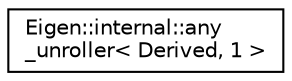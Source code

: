 digraph "Graphical Class Hierarchy"
{
  edge [fontname="Helvetica",fontsize="10",labelfontname="Helvetica",labelfontsize="10"];
  node [fontname="Helvetica",fontsize="10",shape=record];
  rankdir="LR";
  Node1 [label="Eigen::internal::any\l_unroller\< Derived, 1 \>",height=0.2,width=0.4,color="black", fillcolor="white", style="filled",URL="$struct_eigen_1_1internal_1_1any__unroller_3_01_derived_00_011_01_4.html"];
}

